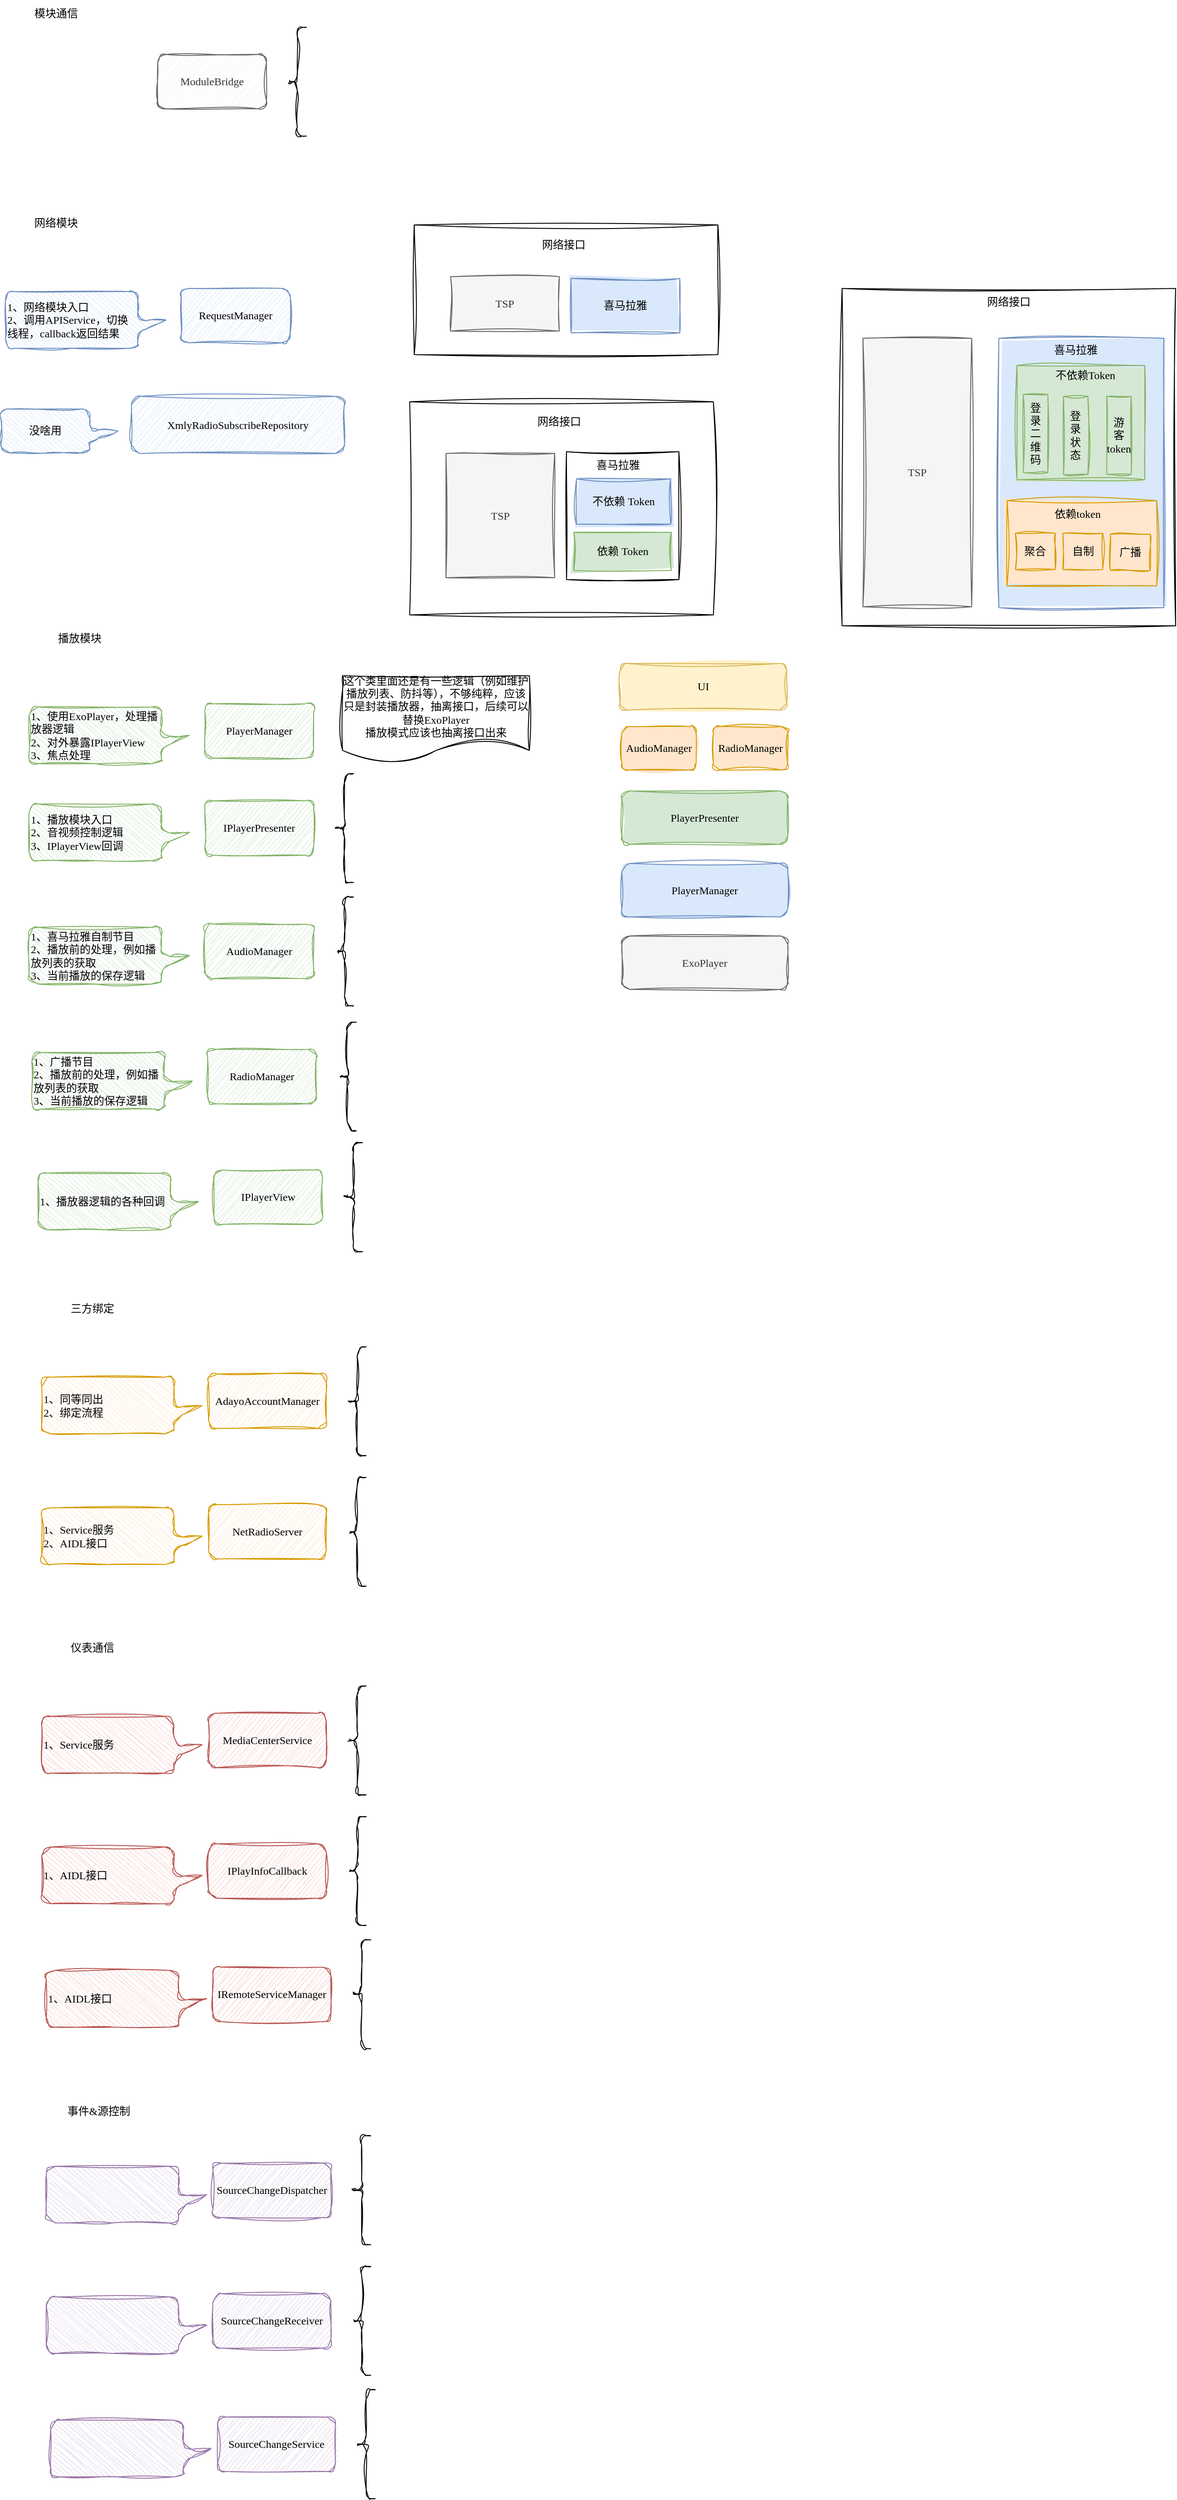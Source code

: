 <mxfile version="24.7.6">
  <diagram name="第 1 页" id="vZNRNvNg1LICzzsJC16B">
    <mxGraphModel dx="1450" dy="1026" grid="0" gridSize="10" guides="1" tooltips="1" connect="1" arrows="1" fold="1" page="0" pageScale="1" pageWidth="827" pageHeight="1169" math="0" shadow="0">
      <root>
        <mxCell id="0" />
        <mxCell id="1" parent="0" />
        <mxCell id="BzF6WY7H4D1moD96wcmC-8" value="" style="rounded=0;whiteSpace=wrap;html=1;sketch=1;jiggle=2;curveFitting=1;align=center;verticalAlign=middle;fontFamily=Comic Sans MS;fontSize=12;" vertex="1" parent="1">
          <mxGeometry x="381" y="33" width="335" height="143" as="geometry" />
        </mxCell>
        <mxCell id="rI_pii_pBIPFBuCm645B-1" value="ModuleBridge" style="rounded=1;whiteSpace=wrap;html=1;sketch=1;curveFitting=1;jiggle=2;fontFamily=Comic Sans MS;fillColor=#f5f5f5;strokeColor=#666666;fontColor=#333333;" parent="1" vertex="1">
          <mxGeometry x="98" y="-155" width="120" height="60" as="geometry" />
        </mxCell>
        <mxCell id="rI_pii_pBIPFBuCm645B-2" value="" style="shape=curlyBracket;whiteSpace=wrap;html=1;rounded=1;labelPosition=left;verticalLabelPosition=middle;align=right;verticalAlign=middle;sketch=1;jiggle=2;curveFitting=1;strokeColor=default;fontFamily=Comic Sans MS;fontSize=12;fontColor=default;fillColor=default;" parent="1" vertex="1">
          <mxGeometry x="242" y="-185" width="20" height="120" as="geometry" />
        </mxCell>
        <mxCell id="rI_pii_pBIPFBuCm645B-3" value="RequestManager" style="rounded=1;whiteSpace=wrap;html=1;sketch=1;curveFitting=1;jiggle=2;fontFamily=Comic Sans MS;fillColor=#dae8fc;strokeColor=#6c8ebf;" parent="1" vertex="1">
          <mxGeometry x="124" y="103" width="120" height="60" as="geometry" />
        </mxCell>
        <mxCell id="rI_pii_pBIPFBuCm645B-5" value="1、网络模块入口&lt;div&gt;2、调用APIService，切换线程，callback返回结果&lt;/div&gt;" style="shape=callout;whiteSpace=wrap;html=1;perimeter=calloutPerimeter;rounded=1;sketch=1;jiggle=2;curveFitting=1;strokeColor=#6c8ebf;align=left;verticalAlign=middle;fontFamily=Comic Sans MS;fontSize=12;fillColor=#dae8fc;flipV=0;flipH=0;direction=north;base=13;size=31;position=0.27;" parent="1" vertex="1">
          <mxGeometry x="-70" y="106.5" width="177" height="62.5" as="geometry" />
        </mxCell>
        <mxCell id="rI_pii_pBIPFBuCm645B-6" value="网络模块" style="text;html=1;align=center;verticalAlign=middle;whiteSpace=wrap;rounded=0;fontFamily=Comic Sans MS;fontSize=12;fontColor=default;" parent="1" vertex="1">
          <mxGeometry x="-44" y="16" width="60" height="30" as="geometry" />
        </mxCell>
        <mxCell id="rI_pii_pBIPFBuCm645B-7" value="XmlyRadioSubscribeRepository" style="rounded=1;whiteSpace=wrap;html=1;sketch=1;curveFitting=1;jiggle=2;fontFamily=Comic Sans MS;fillColor=#dae8fc;strokeColor=#6c8ebf;" parent="1" vertex="1">
          <mxGeometry x="69" y="222" width="235" height="63" as="geometry" />
        </mxCell>
        <mxCell id="rI_pii_pBIPFBuCm645B-8" value="没啥用" style="shape=callout;whiteSpace=wrap;html=1;perimeter=calloutPerimeter;rounded=1;sketch=1;jiggle=2;curveFitting=1;strokeColor=#6c8ebf;align=center;verticalAlign=middle;fontFamily=Comic Sans MS;fontSize=12;fillColor=#dae8fc;flipV=0;flipH=0;direction=north;base=13;size=31;position=0.27;" parent="1" vertex="1">
          <mxGeometry x="-75" y="236" width="129" height="48.5" as="geometry" />
        </mxCell>
        <mxCell id="rI_pii_pBIPFBuCm645B-10" value="PlayerManager" style="rounded=1;whiteSpace=wrap;html=1;sketch=1;curveFitting=1;jiggle=2;fontFamily=Comic Sans MS;fillColor=#d5e8d4;strokeColor=#82b366;" parent="1" vertex="1">
          <mxGeometry x="150" y="561" width="120" height="60" as="geometry" />
        </mxCell>
        <mxCell id="rI_pii_pBIPFBuCm645B-12" value="1、使用ExoPlayer，处理播放器逻辑&lt;div&gt;2、对外暴露IPlayerView&lt;/div&gt;&lt;div&gt;3、焦点处理&lt;/div&gt;" style="shape=callout;whiteSpace=wrap;html=1;perimeter=calloutPerimeter;rounded=1;sketch=1;jiggle=2;curveFitting=1;strokeColor=#82b366;align=left;verticalAlign=middle;fontFamily=Comic Sans MS;fontSize=12;fillColor=#d5e8d4;flipV=0;flipH=0;direction=north;base=13;size=31;position=0.27;" parent="1" vertex="1">
          <mxGeometry x="-44" y="564.5" width="177" height="62.5" as="geometry" />
        </mxCell>
        <mxCell id="rI_pii_pBIPFBuCm645B-13" value="播放模块" style="text;html=1;align=center;verticalAlign=middle;whiteSpace=wrap;rounded=0;fontFamily=Comic Sans MS;fontSize=12;fontColor=default;" parent="1" vertex="1">
          <mxGeometry x="-18" y="474" width="60" height="30" as="geometry" />
        </mxCell>
        <mxCell id="rI_pii_pBIPFBuCm645B-14" value="AudioManager" style="rounded=1;whiteSpace=wrap;html=1;sketch=1;curveFitting=1;jiggle=2;fontFamily=Comic Sans MS;fillColor=#d5e8d4;strokeColor=#82b366;" parent="1" vertex="1">
          <mxGeometry x="150" y="804" width="120" height="60" as="geometry" />
        </mxCell>
        <mxCell id="rI_pii_pBIPFBuCm645B-15" value="" style="shape=curlyBracket;whiteSpace=wrap;html=1;rounded=1;labelPosition=left;verticalLabelPosition=middle;align=right;verticalAlign=middle;sketch=1;jiggle=2;curveFitting=1;strokeColor=default;fontFamily=Comic Sans MS;fontSize=12;fontColor=default;fillColor=default;" parent="1" vertex="1">
          <mxGeometry x="294" y="774" width="20" height="120" as="geometry" />
        </mxCell>
        <mxCell id="rI_pii_pBIPFBuCm645B-16" value="1、喜马拉雅自制节目&lt;div&gt;2、播放前的处理，例如播放列表的获取&lt;div&gt;3、当前播放的保存逻辑&lt;/div&gt;&lt;/div&gt;" style="shape=callout;whiteSpace=wrap;html=1;perimeter=calloutPerimeter;rounded=1;sketch=1;jiggle=2;curveFitting=1;strokeColor=#82b366;align=left;verticalAlign=middle;fontFamily=Comic Sans MS;fontSize=12;fillColor=#d5e8d4;flipV=0;flipH=0;direction=north;base=13;size=31;position=0.27;" parent="1" vertex="1">
          <mxGeometry x="-44" y="807.5" width="177" height="62.5" as="geometry" />
        </mxCell>
        <mxCell id="rI_pii_pBIPFBuCm645B-18" value="IPlayerPresenter" style="rounded=1;whiteSpace=wrap;html=1;sketch=1;curveFitting=1;jiggle=2;fontFamily=Comic Sans MS;fillColor=#d5e8d4;strokeColor=#82b366;" parent="1" vertex="1">
          <mxGeometry x="150" y="668" width="120" height="60" as="geometry" />
        </mxCell>
        <mxCell id="rI_pii_pBIPFBuCm645B-19" value="" style="shape=curlyBracket;whiteSpace=wrap;html=1;rounded=1;labelPosition=left;verticalLabelPosition=middle;align=right;verticalAlign=middle;sketch=1;jiggle=2;curveFitting=1;strokeColor=default;fontFamily=Comic Sans MS;fontSize=12;fontColor=default;fillColor=default;" parent="1" vertex="1">
          <mxGeometry x="294" y="638" width="20" height="120" as="geometry" />
        </mxCell>
        <mxCell id="rI_pii_pBIPFBuCm645B-20" value="1、播放模块入口&lt;div&gt;2、音视频控制逻辑&lt;/div&gt;&lt;div&gt;3、&lt;span style=&quot;background-color: initial;&quot;&gt;IPlayerView回调&lt;/span&gt;&lt;/div&gt;" style="shape=callout;whiteSpace=wrap;html=1;perimeter=calloutPerimeter;rounded=1;sketch=1;jiggle=2;curveFitting=1;strokeColor=#82b366;align=left;verticalAlign=middle;fontFamily=Comic Sans MS;fontSize=12;fillColor=#d5e8d4;flipV=0;flipH=0;direction=north;base=13;size=31;position=0.27;" parent="1" vertex="1">
          <mxGeometry x="-44" y="671.5" width="177" height="62.5" as="geometry" />
        </mxCell>
        <mxCell id="rI_pii_pBIPFBuCm645B-21" value="AdayoAccountManager" style="rounded=1;whiteSpace=wrap;html=1;sketch=1;curveFitting=1;jiggle=2;fontFamily=Comic Sans MS;fillColor=#ffe6cc;strokeColor=#d79b00;" parent="1" vertex="1">
          <mxGeometry x="154" y="1300" width="130" height="60" as="geometry" />
        </mxCell>
        <mxCell id="rI_pii_pBIPFBuCm645B-22" value="" style="shape=curlyBracket;whiteSpace=wrap;html=1;rounded=1;labelPosition=left;verticalLabelPosition=middle;align=right;verticalAlign=middle;sketch=1;jiggle=2;curveFitting=1;strokeColor=default;fontFamily=Comic Sans MS;fontSize=12;fontColor=default;fillColor=default;" parent="1" vertex="1">
          <mxGeometry x="308" y="1270" width="20" height="120" as="geometry" />
        </mxCell>
        <mxCell id="rI_pii_pBIPFBuCm645B-23" value="1、同等同出&lt;br&gt;2、绑定流程" style="shape=callout;whiteSpace=wrap;html=1;perimeter=calloutPerimeter;rounded=1;sketch=1;jiggle=2;curveFitting=1;strokeColor=#d79b00;align=left;verticalAlign=middle;fontFamily=Comic Sans MS;fontSize=12;fillColor=#ffe6cc;flipV=0;flipH=0;direction=north;base=13;size=31;position=0.27;" parent="1" vertex="1">
          <mxGeometry x="-30" y="1303.5" width="177" height="62.5" as="geometry" />
        </mxCell>
        <mxCell id="rI_pii_pBIPFBuCm645B-24" value="三方绑定" style="text;html=1;align=center;verticalAlign=middle;whiteSpace=wrap;rounded=0;fontFamily=Comic Sans MS;fontSize=12;fontColor=default;" parent="1" vertex="1">
          <mxGeometry x="-4" y="1213" width="60" height="30" as="geometry" />
        </mxCell>
        <mxCell id="rI_pii_pBIPFBuCm645B-25" value="NetRadioServer" style="rounded=1;whiteSpace=wrap;html=1;sketch=1;curveFitting=1;jiggle=2;fontFamily=Comic Sans MS;fillColor=#ffe6cc;strokeColor=#d79b00;" parent="1" vertex="1">
          <mxGeometry x="154" y="1444" width="130" height="60" as="geometry" />
        </mxCell>
        <mxCell id="rI_pii_pBIPFBuCm645B-26" value="" style="shape=curlyBracket;whiteSpace=wrap;html=1;rounded=1;labelPosition=left;verticalLabelPosition=middle;align=right;verticalAlign=middle;sketch=1;jiggle=2;curveFitting=1;strokeColor=default;fontFamily=Comic Sans MS;fontSize=12;fontColor=default;fillColor=default;" parent="1" vertex="1">
          <mxGeometry x="308" y="1414" width="20" height="120" as="geometry" />
        </mxCell>
        <mxCell id="rI_pii_pBIPFBuCm645B-27" value="1、Service服务&lt;div&gt;2、AIDL接口&lt;/div&gt;" style="shape=callout;whiteSpace=wrap;html=1;perimeter=calloutPerimeter;rounded=1;sketch=1;jiggle=2;curveFitting=1;strokeColor=#d79b00;align=left;verticalAlign=middle;fontFamily=Comic Sans MS;fontSize=12;fillColor=#ffe6cc;flipV=0;flipH=0;direction=north;base=13;size=31;position=0.27;" parent="1" vertex="1">
          <mxGeometry x="-30" y="1447.5" width="177" height="62.5" as="geometry" />
        </mxCell>
        <mxCell id="rI_pii_pBIPFBuCm645B-29" value="这个类里面还是有一些逻辑（例如维护播放列表、防抖等），不够纯粹，应该只是封装播放器，抽离接口，后续可以替换ExoPlayer&lt;div&gt;播放模式应该也抽离接口出来&lt;/div&gt;" style="shape=document;whiteSpace=wrap;html=1;boundedLbl=1;rounded=1;sketch=1;jiggle=2;curveFitting=1;strokeColor=default;align=center;verticalAlign=middle;fontFamily=Comic Sans MS;fontSize=12;fontColor=default;fillColor=default;" parent="1" vertex="1">
          <mxGeometry x="302" y="530" width="206" height="97" as="geometry" />
        </mxCell>
        <mxCell id="rI_pii_pBIPFBuCm645B-30" value="RadioManager" style="rounded=1;whiteSpace=wrap;html=1;sketch=1;curveFitting=1;jiggle=2;fontFamily=Comic Sans MS;fillColor=#d5e8d4;strokeColor=#82b366;" parent="1" vertex="1">
          <mxGeometry x="153" y="942" width="120" height="60" as="geometry" />
        </mxCell>
        <mxCell id="rI_pii_pBIPFBuCm645B-31" value="" style="shape=curlyBracket;whiteSpace=wrap;html=1;rounded=1;labelPosition=left;verticalLabelPosition=middle;align=right;verticalAlign=middle;sketch=1;jiggle=2;curveFitting=1;strokeColor=default;fontFamily=Comic Sans MS;fontSize=12;fontColor=default;fillColor=default;" parent="1" vertex="1">
          <mxGeometry x="297" y="912" width="20" height="120" as="geometry" />
        </mxCell>
        <mxCell id="rI_pii_pBIPFBuCm645B-32" value="1、广播节目&lt;div&gt;2、&lt;span style=&quot;background-color: initial;&quot;&gt;播放前的处理，例如播放列表的获取&lt;/span&gt;&lt;/div&gt;&lt;div&gt;3、当前播放的保存逻辑&lt;/div&gt;" style="shape=callout;whiteSpace=wrap;html=1;perimeter=calloutPerimeter;rounded=1;sketch=1;jiggle=2;curveFitting=1;strokeColor=#82b366;align=left;verticalAlign=middle;fontFamily=Comic Sans MS;fontSize=12;fillColor=#d5e8d4;flipV=0;flipH=0;direction=north;base=13;size=31;position=0.27;" parent="1" vertex="1">
          <mxGeometry x="-41" y="945.5" width="177" height="62.5" as="geometry" />
        </mxCell>
        <mxCell id="aCMh7m9hiYbjE-_qJLpg-1" value="IPlayerView" style="rounded=1;whiteSpace=wrap;html=1;sketch=1;curveFitting=1;jiggle=2;fontFamily=Comic Sans MS;fillColor=#d5e8d4;strokeColor=#82b366;" parent="1" vertex="1">
          <mxGeometry x="160" y="1075" width="120" height="60" as="geometry" />
        </mxCell>
        <mxCell id="aCMh7m9hiYbjE-_qJLpg-2" value="" style="shape=curlyBracket;whiteSpace=wrap;html=1;rounded=1;labelPosition=left;verticalLabelPosition=middle;align=right;verticalAlign=middle;sketch=1;jiggle=2;curveFitting=1;strokeColor=default;fontFamily=Comic Sans MS;fontSize=12;fontColor=default;fillColor=default;" parent="1" vertex="1">
          <mxGeometry x="304" y="1045" width="20" height="120" as="geometry" />
        </mxCell>
        <mxCell id="aCMh7m9hiYbjE-_qJLpg-3" value="1、播放器逻辑的各种回调" style="shape=callout;whiteSpace=wrap;html=1;perimeter=calloutPerimeter;rounded=1;sketch=1;jiggle=2;curveFitting=1;strokeColor=#82b366;align=left;verticalAlign=middle;fontFamily=Comic Sans MS;fontSize=12;fillColor=#d5e8d4;flipV=0;flipH=0;direction=north;base=13;size=31;position=0.27;" parent="1" vertex="1">
          <mxGeometry x="-34" y="1078.5" width="177" height="62.5" as="geometry" />
        </mxCell>
        <mxCell id="aCMh7m9hiYbjE-_qJLpg-4" value="模块通信" style="text;html=1;align=center;verticalAlign=middle;whiteSpace=wrap;rounded=0;fontFamily=Comic Sans MS;fontSize=12;fontColor=default;" parent="1" vertex="1">
          <mxGeometry x="-44" y="-215" width="60" height="30" as="geometry" />
        </mxCell>
        <mxCell id="aCMh7m9hiYbjE-_qJLpg-6" value="ExoPlayer" style="rounded=1;whiteSpace=wrap;html=1;sketch=1;jiggle=2;curveFitting=1;strokeColor=#666666;align=center;verticalAlign=middle;fontFamily=Comic Sans MS;fontSize=12;fontColor=#333333;fillColor=#f5f5f5;fillStyle=solid;" parent="1" vertex="1">
          <mxGeometry x="610" y="817" width="183" height="59" as="geometry" />
        </mxCell>
        <mxCell id="aCMh7m9hiYbjE-_qJLpg-7" value="PlayerManager" style="rounded=1;whiteSpace=wrap;html=1;sketch=1;jiggle=2;curveFitting=1;strokeColor=#6c8ebf;align=center;verticalAlign=middle;fontFamily=Comic Sans MS;fontSize=12;fillColor=#dae8fc;fillStyle=solid;" parent="1" vertex="1">
          <mxGeometry x="610" y="737" width="183" height="59" as="geometry" />
        </mxCell>
        <mxCell id="aCMh7m9hiYbjE-_qJLpg-8" value="PlayerPresenter" style="rounded=1;whiteSpace=wrap;html=1;sketch=1;jiggle=2;curveFitting=1;strokeColor=#82b366;align=center;verticalAlign=middle;fontFamily=Comic Sans MS;fontSize=12;fontColor=default;fillColor=#d5e8d4;fillStyle=solid;" parent="1" vertex="1">
          <mxGeometry x="610" y="657" width="183" height="59" as="geometry" />
        </mxCell>
        <mxCell id="aCMh7m9hiYbjE-_qJLpg-12" value="AudioManager" style="rounded=1;whiteSpace=wrap;html=1;sketch=1;jiggle=2;curveFitting=1;strokeColor=#d79b00;align=center;verticalAlign=middle;fontFamily=Comic Sans MS;fontSize=12;fillColor=#ffe6cc;fillStyle=solid;" parent="1" vertex="1">
          <mxGeometry x="610" y="586" width="82" height="48" as="geometry" />
        </mxCell>
        <mxCell id="aCMh7m9hiYbjE-_qJLpg-13" value="RadioManager" style="rounded=1;whiteSpace=wrap;html=1;sketch=1;jiggle=2;curveFitting=1;strokeColor=#d79b00;align=center;verticalAlign=middle;fontFamily=Comic Sans MS;fontSize=12;fillColor=#ffe6cc;fillStyle=solid;" parent="1" vertex="1">
          <mxGeometry x="711" y="586" width="82" height="48" as="geometry" />
        </mxCell>
        <mxCell id="aCMh7m9hiYbjE-_qJLpg-14" value="UI" style="rounded=1;whiteSpace=wrap;html=1;sketch=1;jiggle=2;curveFitting=1;strokeColor=#d6b656;align=center;verticalAlign=middle;fontFamily=Comic Sans MS;fontSize=12;fillColor=#fff2cc;fillStyle=solid;" parent="1" vertex="1">
          <mxGeometry x="608" y="516.5" width="184" height="51.5" as="geometry" />
        </mxCell>
        <mxCell id="aCMh7m9hiYbjE-_qJLpg-15" value="MediaCenterService" style="rounded=1;whiteSpace=wrap;html=1;sketch=1;curveFitting=1;jiggle=2;fontFamily=Comic Sans MS;fillColor=#f8cecc;strokeColor=#b85450;" parent="1" vertex="1">
          <mxGeometry x="154" y="1674" width="130" height="60" as="geometry" />
        </mxCell>
        <mxCell id="aCMh7m9hiYbjE-_qJLpg-16" value="" style="shape=curlyBracket;whiteSpace=wrap;html=1;rounded=1;labelPosition=left;verticalLabelPosition=middle;align=right;verticalAlign=middle;sketch=1;jiggle=2;curveFitting=1;strokeColor=default;fontFamily=Comic Sans MS;fontSize=12;fontColor=default;fillColor=default;" parent="1" vertex="1">
          <mxGeometry x="308" y="1644" width="20" height="120" as="geometry" />
        </mxCell>
        <mxCell id="aCMh7m9hiYbjE-_qJLpg-17" value="1、Service服务" style="shape=callout;whiteSpace=wrap;html=1;perimeter=calloutPerimeter;rounded=1;sketch=1;jiggle=2;curveFitting=1;strokeColor=#b85450;align=left;verticalAlign=middle;fontFamily=Comic Sans MS;fontSize=12;fillColor=#f8cecc;flipV=0;flipH=0;direction=north;base=13;size=31;position=0.27;" parent="1" vertex="1">
          <mxGeometry x="-30" y="1677.5" width="177" height="62.5" as="geometry" />
        </mxCell>
        <mxCell id="aCMh7m9hiYbjE-_qJLpg-18" value="仪表通信" style="text;html=1;align=center;verticalAlign=middle;whiteSpace=wrap;rounded=0;fontFamily=Comic Sans MS;fontSize=12;fontColor=default;" parent="1" vertex="1">
          <mxGeometry x="-4" y="1587" width="60" height="30" as="geometry" />
        </mxCell>
        <mxCell id="aCMh7m9hiYbjE-_qJLpg-19" value="IPlayInfoCallback" style="rounded=1;whiteSpace=wrap;html=1;sketch=1;curveFitting=1;jiggle=2;fontFamily=Comic Sans MS;fillColor=#f8cecc;strokeColor=#b85450;" parent="1" vertex="1">
          <mxGeometry x="154" y="1818" width="130" height="60" as="geometry" />
        </mxCell>
        <mxCell id="aCMh7m9hiYbjE-_qJLpg-20" value="" style="shape=curlyBracket;whiteSpace=wrap;html=1;rounded=1;labelPosition=left;verticalLabelPosition=middle;align=right;verticalAlign=middle;sketch=1;jiggle=2;curveFitting=1;strokeColor=default;fontFamily=Comic Sans MS;fontSize=12;fontColor=default;fillColor=default;" parent="1" vertex="1">
          <mxGeometry x="308" y="1788" width="20" height="120" as="geometry" />
        </mxCell>
        <mxCell id="aCMh7m9hiYbjE-_qJLpg-21" value="1、&lt;span style=&quot;background-color: initial;&quot;&gt;AIDL接口&lt;/span&gt;" style="shape=callout;whiteSpace=wrap;html=1;perimeter=calloutPerimeter;rounded=1;sketch=1;jiggle=2;curveFitting=1;strokeColor=#b85450;align=left;verticalAlign=middle;fontFamily=Comic Sans MS;fontSize=12;fillColor=#f8cecc;flipV=0;flipH=0;direction=north;base=13;size=31;position=0.27;" parent="1" vertex="1">
          <mxGeometry x="-30" y="1821.5" width="177" height="62.5" as="geometry" />
        </mxCell>
        <mxCell id="aCMh7m9hiYbjE-_qJLpg-22" value="IRemoteServiceManager" style="rounded=1;whiteSpace=wrap;html=1;sketch=1;curveFitting=1;jiggle=2;fontFamily=Comic Sans MS;fillColor=#f8cecc;strokeColor=#b85450;" parent="1" vertex="1">
          <mxGeometry x="159" y="1954" width="130" height="60" as="geometry" />
        </mxCell>
        <mxCell id="aCMh7m9hiYbjE-_qJLpg-23" value="" style="shape=curlyBracket;whiteSpace=wrap;html=1;rounded=1;labelPosition=left;verticalLabelPosition=middle;align=right;verticalAlign=middle;sketch=1;jiggle=2;curveFitting=1;strokeColor=default;fontFamily=Comic Sans MS;fontSize=12;fontColor=default;fillColor=default;" parent="1" vertex="1">
          <mxGeometry x="313" y="1924" width="20" height="120" as="geometry" />
        </mxCell>
        <mxCell id="aCMh7m9hiYbjE-_qJLpg-24" value="1、&lt;span style=&quot;background-color: initial;&quot;&gt;AIDL接口&lt;/span&gt;" style="shape=callout;whiteSpace=wrap;html=1;perimeter=calloutPerimeter;rounded=1;sketch=1;jiggle=2;curveFitting=1;strokeColor=#b85450;align=left;verticalAlign=middle;fontFamily=Comic Sans MS;fontSize=12;fillColor=#f8cecc;flipV=0;flipH=0;direction=north;base=13;size=31;position=0.27;" parent="1" vertex="1">
          <mxGeometry x="-25" y="1957.5" width="177" height="62.5" as="geometry" />
        </mxCell>
        <mxCell id="aCMh7m9hiYbjE-_qJLpg-25" value="SourceChangeDispatcher" style="rounded=1;whiteSpace=wrap;html=1;sketch=1;curveFitting=1;jiggle=2;fontFamily=Comic Sans MS;fillColor=#e1d5e7;strokeColor=#9673a6;" parent="1" vertex="1">
          <mxGeometry x="159" y="2170" width="130" height="60" as="geometry" />
        </mxCell>
        <mxCell id="aCMh7m9hiYbjE-_qJLpg-26" value="" style="shape=curlyBracket;whiteSpace=wrap;html=1;rounded=1;labelPosition=left;verticalLabelPosition=middle;align=right;verticalAlign=middle;sketch=1;jiggle=2;curveFitting=1;strokeColor=default;fontFamily=Comic Sans MS;fontSize=12;fontColor=default;fillColor=default;" parent="1" vertex="1">
          <mxGeometry x="313" y="2140" width="20" height="120" as="geometry" />
        </mxCell>
        <mxCell id="aCMh7m9hiYbjE-_qJLpg-27" value="" style="shape=callout;whiteSpace=wrap;html=1;perimeter=calloutPerimeter;rounded=1;sketch=1;jiggle=2;curveFitting=1;strokeColor=#9673a6;align=left;verticalAlign=middle;fontFamily=Comic Sans MS;fontSize=12;fillColor=#e1d5e7;flipV=0;flipH=0;direction=north;base=13;size=31;position=0.27;" parent="1" vertex="1">
          <mxGeometry x="-25" y="2173.5" width="177" height="62.5" as="geometry" />
        </mxCell>
        <mxCell id="aCMh7m9hiYbjE-_qJLpg-28" value="事件&amp;amp;源控制" style="text;html=1;align=center;verticalAlign=middle;whiteSpace=wrap;rounded=0;fontFamily=Comic Sans MS;fontSize=12;fontColor=default;" parent="1" vertex="1">
          <mxGeometry x="-4" y="2098" width="74" height="30" as="geometry" />
        </mxCell>
        <mxCell id="aCMh7m9hiYbjE-_qJLpg-29" value="SourceChangeReceiver" style="rounded=1;whiteSpace=wrap;html=1;sketch=1;curveFitting=1;jiggle=2;fontFamily=Comic Sans MS;fillColor=#e1d5e7;strokeColor=#9673a6;" parent="1" vertex="1">
          <mxGeometry x="159" y="2314" width="130" height="60" as="geometry" />
        </mxCell>
        <mxCell id="aCMh7m9hiYbjE-_qJLpg-30" value="" style="shape=curlyBracket;whiteSpace=wrap;html=1;rounded=1;labelPosition=left;verticalLabelPosition=middle;align=right;verticalAlign=middle;sketch=1;jiggle=2;curveFitting=1;strokeColor=default;fontFamily=Comic Sans MS;fontSize=12;fontColor=default;fillColor=default;" parent="1" vertex="1">
          <mxGeometry x="313" y="2284" width="20" height="120" as="geometry" />
        </mxCell>
        <mxCell id="aCMh7m9hiYbjE-_qJLpg-31" value="" style="shape=callout;whiteSpace=wrap;html=1;perimeter=calloutPerimeter;rounded=1;sketch=1;jiggle=2;curveFitting=1;strokeColor=#9673a6;align=left;verticalAlign=middle;fontFamily=Comic Sans MS;fontSize=12;fillColor=#e1d5e7;flipV=0;flipH=0;direction=north;base=13;size=31;position=0.27;" parent="1" vertex="1">
          <mxGeometry x="-25" y="2317.5" width="177" height="62.5" as="geometry" />
        </mxCell>
        <mxCell id="aCMh7m9hiYbjE-_qJLpg-32" value="SourceChangeService" style="rounded=1;whiteSpace=wrap;html=1;sketch=1;curveFitting=1;jiggle=2;fontFamily=Comic Sans MS;fillColor=#e1d5e7;strokeColor=#9673a6;" parent="1" vertex="1">
          <mxGeometry x="164" y="2450" width="130" height="60" as="geometry" />
        </mxCell>
        <mxCell id="aCMh7m9hiYbjE-_qJLpg-33" value="" style="shape=curlyBracket;whiteSpace=wrap;html=1;rounded=1;labelPosition=left;verticalLabelPosition=middle;align=right;verticalAlign=middle;sketch=1;jiggle=2;curveFitting=1;strokeColor=default;fontFamily=Comic Sans MS;fontSize=12;fontColor=default;fillColor=default;" parent="1" vertex="1">
          <mxGeometry x="318" y="2420" width="20" height="120" as="geometry" />
        </mxCell>
        <mxCell id="aCMh7m9hiYbjE-_qJLpg-34" value="" style="shape=callout;whiteSpace=wrap;html=1;perimeter=calloutPerimeter;rounded=1;sketch=1;jiggle=2;curveFitting=1;strokeColor=#9673a6;align=left;verticalAlign=middle;fontFamily=Comic Sans MS;fontSize=12;fillColor=#e1d5e7;flipV=0;flipH=0;direction=north;base=13;size=31;position=0.27;" parent="1" vertex="1">
          <mxGeometry x="-20" y="2453.5" width="177" height="62.5" as="geometry" />
        </mxCell>
        <mxCell id="BzF6WY7H4D1moD96wcmC-2" value="TSP" style="rounded=0;whiteSpace=wrap;html=1;sketch=1;jiggle=2;curveFitting=1;strokeColor=#666666;align=center;verticalAlign=middle;fontFamily=Comic Sans MS;fontSize=12;fontColor=#333333;fillColor=#f5f5f5;fillStyle=solid;" vertex="1" parent="1">
          <mxGeometry x="421" y="90" width="120" height="60" as="geometry" />
        </mxCell>
        <mxCell id="BzF6WY7H4D1moD96wcmC-3" value="喜马拉雅" style="rounded=0;whiteSpace=wrap;html=1;sketch=1;jiggle=2;curveFitting=1;strokeColor=#6c8ebf;align=center;verticalAlign=middle;fontFamily=Comic Sans MS;fontSize=12;fontColor=default;fillColor=#dae8fc;fillStyle=solid;" vertex="1" parent="1">
          <mxGeometry x="554" y="92" width="120" height="60" as="geometry" />
        </mxCell>
        <mxCell id="BzF6WY7H4D1moD96wcmC-9" value="网络接口" style="text;html=1;align=center;verticalAlign=middle;whiteSpace=wrap;rounded=0;fontFamily=Comic Sans MS;fontSize=12;fontColor=default;" vertex="1" parent="1">
          <mxGeometry x="516" y="40" width="60" height="30" as="geometry" />
        </mxCell>
        <mxCell id="BzF6WY7H4D1moD96wcmC-10" value="" style="rounded=0;whiteSpace=wrap;html=1;sketch=1;jiggle=2;curveFitting=1;align=center;verticalAlign=middle;fontFamily=Comic Sans MS;fontSize=12;" vertex="1" parent="1">
          <mxGeometry x="376" y="228" width="335" height="235" as="geometry" />
        </mxCell>
        <mxCell id="BzF6WY7H4D1moD96wcmC-11" value="TSP" style="rounded=0;whiteSpace=wrap;html=1;sketch=1;jiggle=2;curveFitting=1;strokeColor=#666666;align=center;verticalAlign=middle;fontFamily=Comic Sans MS;fontSize=12;fontColor=#333333;fillColor=#f5f5f5;fillStyle=solid;" vertex="1" parent="1">
          <mxGeometry x="416" y="285" width="120" height="137" as="geometry" />
        </mxCell>
        <mxCell id="BzF6WY7H4D1moD96wcmC-17" value="" style="rounded=0;whiteSpace=wrap;html=1;sketch=1;jiggle=2;curveFitting=1;align=center;verticalAlign=middle;fontFamily=Comic Sans MS;fontSize=12;" vertex="1" parent="1">
          <mxGeometry x="549" y="283" width="124" height="141" as="geometry" />
        </mxCell>
        <mxCell id="BzF6WY7H4D1moD96wcmC-12" value="不依赖 Token" style="rounded=0;whiteSpace=wrap;html=1;sketch=1;jiggle=2;curveFitting=1;strokeColor=#6c8ebf;align=center;verticalAlign=middle;fontFamily=Comic Sans MS;fontSize=12;fontColor=default;fillColor=#dae8fc;fillStyle=solid;" vertex="1" parent="1">
          <mxGeometry x="560" y="313" width="104" height="50" as="geometry" />
        </mxCell>
        <mxCell id="BzF6WY7H4D1moD96wcmC-13" value="网络接口" style="text;html=1;align=center;verticalAlign=middle;whiteSpace=wrap;rounded=0;fontFamily=Comic Sans MS;fontSize=12;fontColor=default;" vertex="1" parent="1">
          <mxGeometry x="511" y="235" width="60" height="30" as="geometry" />
        </mxCell>
        <mxCell id="BzF6WY7H4D1moD96wcmC-14" value="依赖 Token" style="rounded=0;whiteSpace=wrap;html=1;sketch=1;jiggle=2;curveFitting=1;strokeColor=#82b366;align=center;verticalAlign=middle;fontFamily=Comic Sans MS;fontSize=12;fillColor=#d5e8d4;fillStyle=solid;" vertex="1" parent="1">
          <mxGeometry x="557" y="372" width="107.5" height="42" as="geometry" />
        </mxCell>
        <mxCell id="BzF6WY7H4D1moD96wcmC-18" value="喜马拉雅" style="text;html=1;align=center;verticalAlign=middle;whiteSpace=wrap;rounded=0;fontFamily=Comic Sans MS;fontSize=12;fontColor=default;" vertex="1" parent="1">
          <mxGeometry x="576" y="283" width="60" height="30" as="geometry" />
        </mxCell>
        <mxCell id="BzF6WY7H4D1moD96wcmC-26" value="" style="rounded=0;whiteSpace=wrap;html=1;sketch=1;jiggle=2;curveFitting=1;align=center;verticalAlign=middle;fontFamily=Comic Sans MS;fontSize=12;" vertex="1" parent="1">
          <mxGeometry x="853" y="103" width="368" height="372" as="geometry" />
        </mxCell>
        <mxCell id="BzF6WY7H4D1moD96wcmC-27" value="TSP" style="rounded=0;whiteSpace=wrap;html=1;sketch=1;jiggle=2;curveFitting=1;strokeColor=#666666;align=center;verticalAlign=middle;fontFamily=Comic Sans MS;fontSize=12;fontColor=#333333;fillColor=#f5f5f5;fillStyle=solid;" vertex="1" parent="1">
          <mxGeometry x="876" y="158" width="120" height="296" as="geometry" />
        </mxCell>
        <mxCell id="BzF6WY7H4D1moD96wcmC-28" value="" style="rounded=0;whiteSpace=wrap;html=1;sketch=1;jiggle=2;curveFitting=1;align=center;verticalAlign=middle;fontFamily=Comic Sans MS;fontSize=12;fillColor=#dae8fc;strokeColor=#6c8ebf;fillStyle=solid;" vertex="1" parent="1">
          <mxGeometry x="1026" y="158" width="182" height="297" as="geometry" />
        </mxCell>
        <mxCell id="BzF6WY7H4D1moD96wcmC-29" value="" style="rounded=0;whiteSpace=wrap;html=1;sketch=1;jiggle=2;curveFitting=1;align=center;verticalAlign=middle;fontFamily=Comic Sans MS;fontSize=12;fillStyle=solid;fillColor=#d5e8d4;strokeColor=#82b366;" vertex="1" parent="1">
          <mxGeometry x="1046" y="188" width="141" height="126" as="geometry" />
        </mxCell>
        <mxCell id="BzF6WY7H4D1moD96wcmC-30" value="网络接口" style="text;html=1;align=center;verticalAlign=middle;whiteSpace=wrap;rounded=0;fontFamily=Comic Sans MS;fontSize=12;fontColor=default;" vertex="1" parent="1">
          <mxGeometry x="1007" y="103" width="60" height="30" as="geometry" />
        </mxCell>
        <mxCell id="BzF6WY7H4D1moD96wcmC-31" value="" style="rounded=0;whiteSpace=wrap;html=1;sketch=1;jiggle=2;curveFitting=1;align=center;verticalAlign=middle;fontFamily=Comic Sans MS;fontSize=12;fillStyle=solid;fillColor=#ffe6cc;strokeColor=#d79b00;" vertex="1" parent="1">
          <mxGeometry x="1035" y="337" width="165" height="94" as="geometry" />
        </mxCell>
        <mxCell id="BzF6WY7H4D1moD96wcmC-32" value="喜马拉雅" style="text;html=1;align=center;verticalAlign=middle;whiteSpace=wrap;rounded=0;fontFamily=Comic Sans MS;fontSize=12;fontColor=default;" vertex="1" parent="1">
          <mxGeometry x="1080.5" y="156" width="60" height="30" as="geometry" />
        </mxCell>
        <mxCell id="BzF6WY7H4D1moD96wcmC-33" value="不依赖Token" style="text;html=1;align=center;verticalAlign=middle;whiteSpace=wrap;rounded=0;fontFamily=Comic Sans MS;fontSize=12;fontColor=default;" vertex="1" parent="1">
          <mxGeometry x="1083" y="184" width="77" height="30" as="geometry" />
        </mxCell>
        <mxCell id="BzF6WY7H4D1moD96wcmC-34" value="登&lt;div&gt;录&lt;/div&gt;&lt;div&gt;二&lt;/div&gt;&lt;div&gt;维&lt;/div&gt;&lt;div&gt;码&lt;/div&gt;" style="rounded=0;whiteSpace=wrap;html=1;sketch=1;jiggle=2;curveFitting=1;strokeColor=#82b366;align=center;verticalAlign=middle;fontFamily=Comic Sans MS;fontSize=12;fillColor=#d5e8d4;fillStyle=solid;" vertex="1" parent="1">
          <mxGeometry x="1053" y="220" width="27" height="86" as="geometry" />
        </mxCell>
        <mxCell id="BzF6WY7H4D1moD96wcmC-36" value="登&lt;div&gt;录&lt;/div&gt;&lt;div&gt;状&lt;/div&gt;&lt;div&gt;态&lt;/div&gt;" style="rounded=0;whiteSpace=wrap;html=1;sketch=1;jiggle=2;curveFitting=1;strokeColor=#82b366;align=center;verticalAlign=middle;fontFamily=Comic Sans MS;fontSize=12;fillColor=#d5e8d4;fillStyle=solid;" vertex="1" parent="1">
          <mxGeometry x="1097.25" y="222" width="27" height="86" as="geometry" />
        </mxCell>
        <mxCell id="BzF6WY7H4D1moD96wcmC-37" value="游&lt;div&gt;客token&lt;/div&gt;" style="rounded=0;whiteSpace=wrap;html=1;sketch=1;jiggle=2;curveFitting=1;strokeColor=#82b366;align=center;verticalAlign=middle;fontFamily=Comic Sans MS;fontSize=12;fillColor=#d5e8d4;fillStyle=solid;" vertex="1" parent="1">
          <mxGeometry x="1145" y="222" width="27" height="86" as="geometry" />
        </mxCell>
        <mxCell id="BzF6WY7H4D1moD96wcmC-38" value="依赖token" style="text;html=1;align=center;verticalAlign=middle;whiteSpace=wrap;rounded=0;fontFamily=Comic Sans MS;fontSize=12;fontColor=default;" vertex="1" parent="1">
          <mxGeometry x="1083" y="337" width="60" height="30" as="geometry" />
        </mxCell>
        <mxCell id="BzF6WY7H4D1moD96wcmC-39" value="聚合" style="rounded=0;whiteSpace=wrap;html=1;sketch=1;jiggle=2;curveFitting=1;strokeColor=#d79b00;align=center;verticalAlign=middle;fontFamily=Comic Sans MS;fontSize=12;fillColor=#ffe6cc;fillStyle=solid;" vertex="1" parent="1">
          <mxGeometry x="1044.25" y="373" width="44" height="40" as="geometry" />
        </mxCell>
        <mxCell id="BzF6WY7H4D1moD96wcmC-40" value="自制" style="rounded=0;whiteSpace=wrap;html=1;sketch=1;jiggle=2;curveFitting=1;strokeColor=#d79b00;align=center;verticalAlign=middle;fontFamily=Comic Sans MS;fontSize=12;fillColor=#ffe6cc;fillStyle=solid;" vertex="1" parent="1">
          <mxGeometry x="1096.5" y="373" width="44" height="40" as="geometry" />
        </mxCell>
        <mxCell id="BzF6WY7H4D1moD96wcmC-41" value="广播" style="rounded=0;whiteSpace=wrap;html=1;sketch=1;jiggle=2;curveFitting=1;strokeColor=#d79b00;align=center;verticalAlign=middle;fontFamily=Comic Sans MS;fontSize=12;fillColor=#ffe6cc;fillStyle=solid;" vertex="1" parent="1">
          <mxGeometry x="1149" y="374" width="44" height="40" as="geometry" />
        </mxCell>
      </root>
    </mxGraphModel>
  </diagram>
</mxfile>
